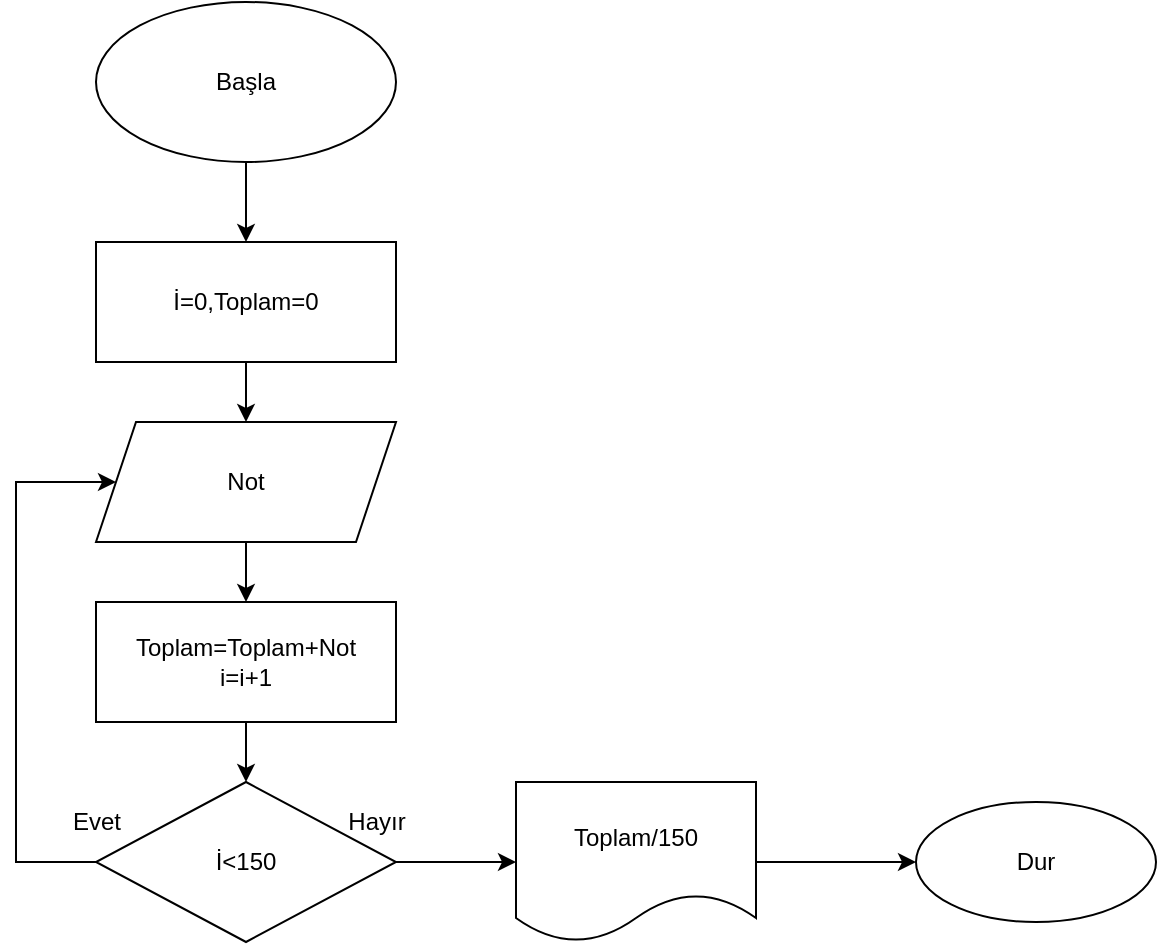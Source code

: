 <mxfile version="15.4.0" type="device"><diagram id="hUJqT9IHWYSTwQFaZClw" name="Sayfa -1"><mxGraphModel dx="1264" dy="584" grid="1" gridSize="10" guides="1" tooltips="1" connect="1" arrows="1" fold="1" page="1" pageScale="1" pageWidth="1169" pageHeight="827" math="0" shadow="0"><root><mxCell id="0"/><mxCell id="1" parent="0"/><mxCell id="0WHH_MK7QRrCGFogPet--10" value="" style="edgeStyle=orthogonalEdgeStyle;rounded=0;orthogonalLoop=1;jettySize=auto;html=1;" parent="1" source="0WHH_MK7QRrCGFogPet--1" target="0WHH_MK7QRrCGFogPet--9" edge="1"><mxGeometry relative="1" as="geometry"/></mxCell><mxCell id="0WHH_MK7QRrCGFogPet--1" value="Başla" style="ellipse;whiteSpace=wrap;html=1;" parent="1" vertex="1"><mxGeometry x="180" width="150" height="80" as="geometry"/></mxCell><mxCell id="0WHH_MK7QRrCGFogPet--5" value="" style="edgeStyle=orthogonalEdgeStyle;rounded=0;orthogonalLoop=1;jettySize=auto;html=1;" parent="1" source="0WHH_MK7QRrCGFogPet--2" target="0WHH_MK7QRrCGFogPet--4" edge="1"><mxGeometry relative="1" as="geometry"/></mxCell><mxCell id="0WHH_MK7QRrCGFogPet--2" value="Not" style="shape=parallelogram;perimeter=parallelogramPerimeter;whiteSpace=wrap;html=1;fixedSize=1;" parent="1" vertex="1"><mxGeometry x="180" y="210" width="150" height="60" as="geometry"/></mxCell><mxCell id="0WHH_MK7QRrCGFogPet--7" value="" style="edgeStyle=orthogonalEdgeStyle;rounded=0;orthogonalLoop=1;jettySize=auto;html=1;" parent="1" source="0WHH_MK7QRrCGFogPet--4" target="0WHH_MK7QRrCGFogPet--6" edge="1"><mxGeometry relative="1" as="geometry"/></mxCell><mxCell id="0WHH_MK7QRrCGFogPet--4" value="Toplam=Toplam+Not&lt;br&gt;i=i+1" style="whiteSpace=wrap;html=1;" parent="1" vertex="1"><mxGeometry x="180" y="300" width="150" height="60" as="geometry"/></mxCell><mxCell id="0WHH_MK7QRrCGFogPet--14" style="edgeStyle=orthogonalEdgeStyle;rounded=0;orthogonalLoop=1;jettySize=auto;html=1;exitX=0;exitY=0.5;exitDx=0;exitDy=0;entryX=0;entryY=0.5;entryDx=0;entryDy=0;" parent="1" source="0WHH_MK7QRrCGFogPet--6" target="0WHH_MK7QRrCGFogPet--2" edge="1"><mxGeometry relative="1" as="geometry"><mxPoint x="100" y="240" as="targetPoint"/><Array as="points"><mxPoint x="140" y="430"/><mxPoint x="140" y="240"/></Array></mxGeometry></mxCell><mxCell id="0WHH_MK7QRrCGFogPet--19" value="" style="edgeStyle=orthogonalEdgeStyle;rounded=0;orthogonalLoop=1;jettySize=auto;html=1;" parent="1" source="0WHH_MK7QRrCGFogPet--6" target="0WHH_MK7QRrCGFogPet--18" edge="1"><mxGeometry relative="1" as="geometry"/></mxCell><mxCell id="0WHH_MK7QRrCGFogPet--6" value="İ&amp;lt;150" style="rhombus;whiteSpace=wrap;html=1;" parent="1" vertex="1"><mxGeometry x="180" y="390" width="150" height="80" as="geometry"/></mxCell><mxCell id="0WHH_MK7QRrCGFogPet--11" value="" style="edgeStyle=orthogonalEdgeStyle;rounded=0;orthogonalLoop=1;jettySize=auto;html=1;" parent="1" source="0WHH_MK7QRrCGFogPet--9" target="0WHH_MK7QRrCGFogPet--2" edge="1"><mxGeometry relative="1" as="geometry"/></mxCell><mxCell id="0WHH_MK7QRrCGFogPet--9" value="İ=0,Toplam=0" style="rounded=0;whiteSpace=wrap;html=1;" parent="1" vertex="1"><mxGeometry x="180" y="120" width="150" height="60" as="geometry"/></mxCell><mxCell id="0WHH_MK7QRrCGFogPet--16" value="Evet" style="text;html=1;align=center;verticalAlign=middle;resizable=0;points=[];autosize=1;strokeColor=none;fillColor=none;" parent="1" vertex="1"><mxGeometry x="160" y="400" width="40" height="20" as="geometry"/></mxCell><mxCell id="0WHH_MK7QRrCGFogPet--17" value="Hayır" style="text;html=1;align=center;verticalAlign=middle;resizable=0;points=[];autosize=1;strokeColor=none;fillColor=none;" parent="1" vertex="1"><mxGeometry x="300" y="400" width="40" height="20" as="geometry"/></mxCell><mxCell id="0WHH_MK7QRrCGFogPet--23" value="" style="edgeStyle=orthogonalEdgeStyle;rounded=0;orthogonalLoop=1;jettySize=auto;html=1;" parent="1" source="0WHH_MK7QRrCGFogPet--18" target="0WHH_MK7QRrCGFogPet--22" edge="1"><mxGeometry relative="1" as="geometry"/></mxCell><mxCell id="0WHH_MK7QRrCGFogPet--18" value="Toplam/150" style="shape=document;whiteSpace=wrap;html=1;boundedLbl=1;" parent="1" vertex="1"><mxGeometry x="390" y="390" width="120" height="80" as="geometry"/></mxCell><mxCell id="0WHH_MK7QRrCGFogPet--22" value="Dur" style="ellipse;whiteSpace=wrap;html=1;" parent="1" vertex="1"><mxGeometry x="590" y="400" width="120" height="60" as="geometry"/></mxCell></root></mxGraphModel></diagram></mxfile>